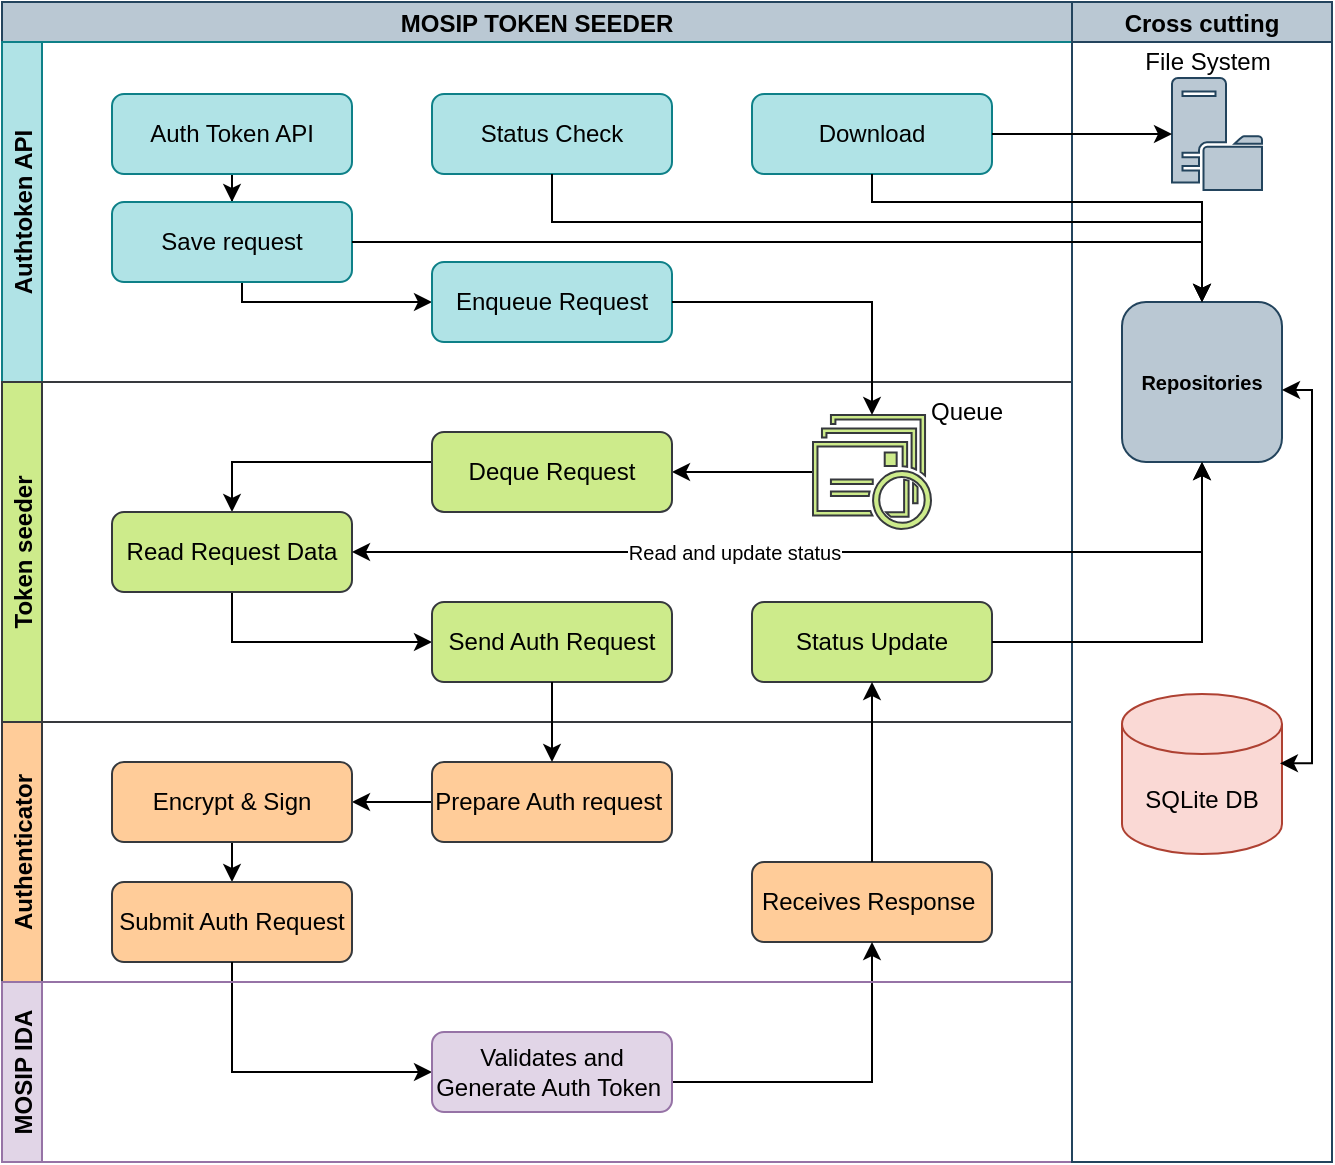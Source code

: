 <mxfile version="20.1.1" type="device"><diagram id="0UmQdkBnE4x8xbkw4DK5" name="Page-1"><mxGraphModel dx="1221" dy="2181" grid="0" gridSize="10" guides="1" tooltips="1" connect="1" arrows="1" fold="1" page="1" pageScale="1" pageWidth="800" pageHeight="750" math="0" shadow="0"><root><mxCell id="0"/><mxCell id="1" parent="0"/><mxCell id="_YjdGRejRX0ezW7ist1u-2" value="MOSIP TOKEN SEEDER" style="swimlane;childLayout=stackLayout;resizeParent=1;resizeParentMax=0;horizontal=1;startSize=20;horizontalStack=0;fillColor=#bac8d3;strokeColor=#23445d;" parent="1" vertex="1"><mxGeometry x="66" y="-1420" width="535" height="580" as="geometry"><mxRectangle x="50" y="10" width="70" height="30" as="alternateBounds"/></mxGeometry></mxCell><mxCell id="_YjdGRejRX0ezW7ist1u-3" value="Authtoken API" style="swimlane;startSize=20;horizontal=0;fillColor=#b0e3e6;strokeColor=#0e8088;" parent="_YjdGRejRX0ezW7ist1u-2" vertex="1"><mxGeometry y="20" width="535" height="170" as="geometry"/></mxCell><mxCell id="_YjdGRejRX0ezW7ist1u-47" style="edgeStyle=orthogonalEdgeStyle;rounded=0;orthogonalLoop=1;jettySize=auto;html=1;entryX=0.5;entryY=0;entryDx=0;entryDy=0;fontSize=10;fontColor=#000000;startArrow=none;startFill=0;endArrow=classic;endFill=1;fillColor=#b0e3e6;strokeColor=#000000;" parent="_YjdGRejRX0ezW7ist1u-3" source="_YjdGRejRX0ezW7ist1u-38" target="_YjdGRejRX0ezW7ist1u-41" edge="1"><mxGeometry relative="1" as="geometry"/></mxCell><mxCell id="_YjdGRejRX0ezW7ist1u-38" value="Auth Token API" style="rounded=1;whiteSpace=wrap;html=1;fillColor=#b0e3e6;strokeColor=#0e8088;" parent="_YjdGRejRX0ezW7ist1u-3" vertex="1"><mxGeometry x="55" y="26" width="120" height="40" as="geometry"/></mxCell><mxCell id="_YjdGRejRX0ezW7ist1u-39" value="Status Check" style="rounded=1;whiteSpace=wrap;html=1;fillColor=#b0e3e6;strokeColor=#0e8088;" parent="_YjdGRejRX0ezW7ist1u-3" vertex="1"><mxGeometry x="215" y="26" width="120" height="40" as="geometry"/></mxCell><mxCell id="_YjdGRejRX0ezW7ist1u-40" value="Download" style="rounded=1;whiteSpace=wrap;html=1;fillColor=#b0e3e6;strokeColor=#0e8088;" parent="_YjdGRejRX0ezW7ist1u-3" vertex="1"><mxGeometry x="375" y="26" width="120" height="40" as="geometry"/></mxCell><mxCell id="_YjdGRejRX0ezW7ist1u-45" value="" style="edgeStyle=orthogonalEdgeStyle;rounded=0;orthogonalLoop=1;jettySize=auto;html=1;fontSize=10;fontColor=#000000;startArrow=none;startFill=0;endArrow=classic;endFill=1;exitX=0.5;exitY=1;exitDx=0;exitDy=0;fillColor=#b0e3e6;strokeColor=#000000;" parent="_YjdGRejRX0ezW7ist1u-3" source="_YjdGRejRX0ezW7ist1u-41" target="_YjdGRejRX0ezW7ist1u-43" edge="1"><mxGeometry relative="1" as="geometry"><Array as="points"><mxPoint x="120" y="130"/></Array></mxGeometry></mxCell><mxCell id="_YjdGRejRX0ezW7ist1u-41" value="Save request" style="rounded=1;whiteSpace=wrap;html=1;fillColor=#b0e3e6;strokeColor=#0e8088;" parent="_YjdGRejRX0ezW7ist1u-3" vertex="1"><mxGeometry x="55" y="80" width="120" height="40" as="geometry"/></mxCell><mxCell id="_YjdGRejRX0ezW7ist1u-43" value="Enqueue Request" style="rounded=1;whiteSpace=wrap;html=1;fillColor=#b0e3e6;strokeColor=#0e8088;" parent="_YjdGRejRX0ezW7ist1u-3" vertex="1"><mxGeometry x="215" y="110" width="120" height="40" as="geometry"/></mxCell><mxCell id="_YjdGRejRX0ezW7ist1u-4" value="Token seeder" style="swimlane;startSize=20;horizontal=0;fillColor=#cdeb8b;strokeColor=#36393d;" parent="_YjdGRejRX0ezW7ist1u-2" vertex="1"><mxGeometry y="190" width="535" height="170" as="geometry"/></mxCell><mxCell id="_YjdGRejRX0ezW7ist1u-50" style="edgeStyle=orthogonalEdgeStyle;rounded=0;orthogonalLoop=1;jettySize=auto;html=1;entryX=1;entryY=0.5;entryDx=0;entryDy=0;fontSize=10;fontColor=#000000;startArrow=none;startFill=0;endArrow=classic;endFill=1;" parent="_YjdGRejRX0ezW7ist1u-4" source="4chGE08msLmhA510d8kQ-4" target="_YjdGRejRX0ezW7ist1u-8" edge="1"><mxGeometry relative="1" as="geometry"><mxPoint x="395" y="40" as="sourcePoint"/></mxGeometry></mxCell><mxCell id="_YjdGRejRX0ezW7ist1u-56" style="edgeStyle=orthogonalEdgeStyle;rounded=0;orthogonalLoop=1;jettySize=auto;html=1;fontSize=10;fontColor=#000000;startArrow=none;startFill=0;endArrow=classic;endFill=1;exitX=0;exitY=0.5;exitDx=0;exitDy=0;entryX=0.5;entryY=0;entryDx=0;entryDy=0;" parent="_YjdGRejRX0ezW7ist1u-4" source="_YjdGRejRX0ezW7ist1u-8" target="_YjdGRejRX0ezW7ist1u-48" edge="1"><mxGeometry relative="1" as="geometry"><mxPoint x="121" y="50" as="targetPoint"/><Array as="points"><mxPoint x="115" y="40"/></Array></mxGeometry></mxCell><mxCell id="_YjdGRejRX0ezW7ist1u-8" value="Deque Request" style="rounded=1;whiteSpace=wrap;html=1;fillColor=#cdeb8b;strokeColor=#36393d;" parent="_YjdGRejRX0ezW7ist1u-4" vertex="1"><mxGeometry x="215" y="25" width="120" height="40" as="geometry"/></mxCell><mxCell id="_YjdGRejRX0ezW7ist1u-74" value="" style="edgeStyle=orthogonalEdgeStyle;rounded=0;orthogonalLoop=1;jettySize=auto;html=1;fontSize=10;fontColor=#000000;startArrow=none;startFill=0;endArrow=classic;endFill=1;exitX=0.5;exitY=1;exitDx=0;exitDy=0;entryX=0;entryY=0.5;entryDx=0;entryDy=0;" parent="_YjdGRejRX0ezW7ist1u-4" source="_YjdGRejRX0ezW7ist1u-48" target="_YjdGRejRX0ezW7ist1u-61" edge="1"><mxGeometry relative="1" as="geometry"/></mxCell><mxCell id="_YjdGRejRX0ezW7ist1u-48" value="Read Request Data" style="rounded=1;whiteSpace=wrap;html=1;fillColor=#cdeb8b;strokeColor=#36393d;" parent="_YjdGRejRX0ezW7ist1u-4" vertex="1"><mxGeometry x="55" y="65" width="120" height="40" as="geometry"/></mxCell><mxCell id="_YjdGRejRX0ezW7ist1u-61" value="Send Auth Request" style="whiteSpace=wrap;html=1;rounded=1;fillColor=#cdeb8b;strokeColor=#36393d;" parent="_YjdGRejRX0ezW7ist1u-4" vertex="1"><mxGeometry x="215" y="110" width="120" height="40" as="geometry"/></mxCell><mxCell id="_YjdGRejRX0ezW7ist1u-79" value="Status Update" style="whiteSpace=wrap;html=1;rounded=1;fillColor=#cdeb8b;strokeColor=#36393d;" parent="_YjdGRejRX0ezW7ist1u-4" vertex="1"><mxGeometry x="375" y="110" width="120" height="40" as="geometry"/></mxCell><mxCell id="4chGE08msLmhA510d8kQ-4" value="" style="sketch=0;pointerEvents=1;shadow=0;dashed=0;html=1;strokeColor=#36393d;fillColor=#cdeb8b;labelPosition=center;verticalLabelPosition=bottom;verticalAlign=top;outlineConnect=0;align=center;shape=mxgraph.office.communications.queue_viewer;labelBackgroundColor=none;fillStyle=auto;" vertex="1" parent="_YjdGRejRX0ezW7ist1u-4"><mxGeometry x="405.5" y="16.5" width="59" height="57" as="geometry"/></mxCell><mxCell id="4chGE08msLmhA510d8kQ-6" value="Queue" style="text;html=1;strokeColor=none;fillColor=none;align=center;verticalAlign=middle;whiteSpace=wrap;rounded=0;labelBackgroundColor=none;fillStyle=auto;" vertex="1" parent="_YjdGRejRX0ezW7ist1u-4"><mxGeometry x="455" y="10" width="55" height="10" as="geometry"/></mxCell><mxCell id="_YjdGRejRX0ezW7ist1u-5" value="Authenticator" style="swimlane;startSize=20;horizontal=0;fillColor=#ffcc99;strokeColor=#36393d;" parent="_YjdGRejRX0ezW7ist1u-2" vertex="1"><mxGeometry y="360" width="535" height="130" as="geometry"/></mxCell><mxCell id="_YjdGRejRX0ezW7ist1u-69" style="edgeStyle=orthogonalEdgeStyle;rounded=0;orthogonalLoop=1;jettySize=auto;html=1;entryX=1;entryY=0.5;entryDx=0;entryDy=0;fontSize=10;fontColor=#000000;startArrow=none;startFill=0;endArrow=classic;endFill=1;" parent="_YjdGRejRX0ezW7ist1u-5" source="_YjdGRejRX0ezW7ist1u-58" target="_YjdGRejRX0ezW7ist1u-68" edge="1"><mxGeometry relative="1" as="geometry"/></mxCell><mxCell id="_YjdGRejRX0ezW7ist1u-58" value="Prepare Auth request&amp;nbsp;" style="rounded=1;whiteSpace=wrap;html=1;fillColor=#ffcc99;strokeColor=#36393d;" parent="_YjdGRejRX0ezW7ist1u-5" vertex="1"><mxGeometry x="215" y="20" width="120" height="40" as="geometry"/></mxCell><mxCell id="_YjdGRejRX0ezW7ist1u-71" value="" style="edgeStyle=orthogonalEdgeStyle;rounded=0;orthogonalLoop=1;jettySize=auto;html=1;fontSize=10;fontColor=#000000;startArrow=none;startFill=0;endArrow=classic;endFill=1;entryX=0.5;entryY=0;entryDx=0;entryDy=0;exitX=0.5;exitY=1;exitDx=0;exitDy=0;" parent="_YjdGRejRX0ezW7ist1u-5" source="_YjdGRejRX0ezW7ist1u-68" target="_YjdGRejRX0ezW7ist1u-70" edge="1"><mxGeometry relative="1" as="geometry"/></mxCell><mxCell id="_YjdGRejRX0ezW7ist1u-68" value="Encrypt &amp;amp; Sign" style="rounded=1;whiteSpace=wrap;html=1;fillColor=#ffcc99;strokeColor=#36393d;" parent="_YjdGRejRX0ezW7ist1u-5" vertex="1"><mxGeometry x="55" y="20" width="120" height="40" as="geometry"/></mxCell><mxCell id="_YjdGRejRX0ezW7ist1u-70" value="Submit Auth Request" style="rounded=1;whiteSpace=wrap;html=1;fillColor=#ffcc99;strokeColor=#36393d;" parent="_YjdGRejRX0ezW7ist1u-5" vertex="1"><mxGeometry x="55" y="80" width="120" height="40" as="geometry"/></mxCell><mxCell id="_YjdGRejRX0ezW7ist1u-76" value="Receives Response&amp;nbsp;" style="rounded=1;whiteSpace=wrap;html=1;fillColor=#ffcc99;strokeColor=#36393d;" parent="_YjdGRejRX0ezW7ist1u-5" vertex="1"><mxGeometry x="375" y="70" width="120" height="40" as="geometry"/></mxCell><mxCell id="_YjdGRejRX0ezW7ist1u-44" style="edgeStyle=orthogonalEdgeStyle;rounded=0;orthogonalLoop=1;jettySize=auto;html=1;fontSize=10;fontColor=#000000;startArrow=none;startFill=0;endArrow=classic;endFill=1;" parent="_YjdGRejRX0ezW7ist1u-2" source="_YjdGRejRX0ezW7ist1u-43" target="4chGE08msLmhA510d8kQ-4" edge="1"><mxGeometry relative="1" as="geometry"><mxPoint x="439" y="200" as="targetPoint"/></mxGeometry></mxCell><mxCell id="_YjdGRejRX0ezW7ist1u-67" style="edgeStyle=orthogonalEdgeStyle;rounded=0;orthogonalLoop=1;jettySize=auto;html=1;exitX=0.5;exitY=1;exitDx=0;exitDy=0;fontSize=10;fontColor=#000000;startArrow=none;startFill=0;endArrow=classic;endFill=1;entryX=0.5;entryY=0;entryDx=0;entryDy=0;" parent="_YjdGRejRX0ezW7ist1u-2" source="_YjdGRejRX0ezW7ist1u-61" target="_YjdGRejRX0ezW7ist1u-58" edge="1"><mxGeometry relative="1" as="geometry"><mxPoint x="360" y="360" as="targetPoint"/></mxGeometry></mxCell><mxCell id="_YjdGRejRX0ezW7ist1u-73" value="" style="edgeStyle=orthogonalEdgeStyle;rounded=0;orthogonalLoop=1;jettySize=auto;html=1;fontSize=10;fontColor=#000000;startArrow=none;startFill=0;endArrow=classic;endFill=1;entryX=0;entryY=0.5;entryDx=0;entryDy=0;exitX=0.5;exitY=1;exitDx=0;exitDy=0;" parent="_YjdGRejRX0ezW7ist1u-2" source="_YjdGRejRX0ezW7ist1u-70" target="_YjdGRejRX0ezW7ist1u-72" edge="1"><mxGeometry relative="1" as="geometry"/></mxCell><mxCell id="_YjdGRejRX0ezW7ist1u-75" style="edgeStyle=orthogonalEdgeStyle;rounded=0;orthogonalLoop=1;jettySize=auto;html=1;fontSize=10;fontColor=#000000;startArrow=none;startFill=0;endArrow=classic;endFill=1;exitX=1;exitY=0.5;exitDx=0;exitDy=0;entryX=0.5;entryY=1;entryDx=0;entryDy=0;" parent="_YjdGRejRX0ezW7ist1u-2" source="_YjdGRejRX0ezW7ist1u-72" target="_YjdGRejRX0ezW7ist1u-76" edge="1"><mxGeometry relative="1" as="geometry"><mxPoint x="460" y="530" as="targetPoint"/><Array as="points"><mxPoint x="335" y="540"/><mxPoint x="435" y="540"/></Array></mxGeometry></mxCell><mxCell id="_YjdGRejRX0ezW7ist1u-80" style="edgeStyle=orthogonalEdgeStyle;rounded=0;orthogonalLoop=1;jettySize=auto;html=1;entryX=0.5;entryY=1;entryDx=0;entryDy=0;fontSize=10;fontColor=#000000;startArrow=none;startFill=0;endArrow=classic;endFill=1;" parent="_YjdGRejRX0ezW7ist1u-2" source="_YjdGRejRX0ezW7ist1u-76" target="_YjdGRejRX0ezW7ist1u-79" edge="1"><mxGeometry relative="1" as="geometry"/></mxCell><mxCell id="_YjdGRejRX0ezW7ist1u-53" value="MOSIP IDA" style="swimlane;startSize=20;horizontal=0;fillColor=#e1d5e7;strokeColor=#9673a6;" parent="_YjdGRejRX0ezW7ist1u-2" vertex="1"><mxGeometry y="490" width="535" height="90" as="geometry"/></mxCell><mxCell id="_YjdGRejRX0ezW7ist1u-72" value="Validates and Generate Auth Token&amp;nbsp;" style="rounded=1;whiteSpace=wrap;html=1;fillColor=#e1d5e7;strokeColor=#9673a6;" parent="_YjdGRejRX0ezW7ist1u-53" vertex="1"><mxGeometry x="215" y="25" width="120" height="40" as="geometry"/></mxCell><mxCell id="_YjdGRejRX0ezW7ist1u-10" value="Cross cutting" style="swimlane;startSize=20;fillStyle=auto;fillColor=#bac8d3;swimlaneFillColor=none;labelBackgroundColor=none;strokeColor=#23445d;" parent="1" vertex="1"><mxGeometry x="601" y="-1420" width="130" height="580" as="geometry"/></mxCell><mxCell id="_YjdGRejRX0ezW7ist1u-35" value="Repositories" style="rounded=1;whiteSpace=wrap;html=1;fontSize=10;fontStyle=1;fillColor=#bac8d3;strokeColor=#23445d;" parent="_YjdGRejRX0ezW7ist1u-10" vertex="1"><mxGeometry x="25" y="150" width="80" height="80" as="geometry"/></mxCell><mxCell id="_YjdGRejRX0ezW7ist1u-13" value="SQLite DB" style="shape=cylinder3;whiteSpace=wrap;html=1;boundedLbl=1;backgroundOutline=1;size=15;fillColor=#fad9d5;strokeColor=#ae4132;" parent="_YjdGRejRX0ezW7ist1u-10" vertex="1"><mxGeometry x="25" y="346" width="80" height="80" as="geometry"/></mxCell><mxCell id="_YjdGRejRX0ezW7ist1u-20" style="edgeStyle=orthogonalEdgeStyle;rounded=0;orthogonalLoop=1;jettySize=auto;html=1;entryX=0.987;entryY=0.433;entryDx=0;entryDy=0;entryPerimeter=0;startArrow=classic;startFill=1;" parent="_YjdGRejRX0ezW7ist1u-10" target="_YjdGRejRX0ezW7ist1u-13" edge="1"><mxGeometry relative="1" as="geometry"><mxPoint x="105" y="194" as="sourcePoint"/><Array as="points"><mxPoint x="120" y="194"/><mxPoint x="120" y="381"/></Array></mxGeometry></mxCell><mxCell id="4chGE08msLmhA510d8kQ-1" value="" style="sketch=0;pointerEvents=1;shadow=0;dashed=0;html=1;strokeColor=#23445d;fillColor=#bac8d3;labelPosition=center;verticalLabelPosition=bottom;verticalAlign=top;outlineConnect=0;align=center;shape=mxgraph.office.servers.file_server;" vertex="1" parent="_YjdGRejRX0ezW7ist1u-10"><mxGeometry x="50" y="38" width="45" height="56" as="geometry"/></mxCell><mxCell id="4chGE08msLmhA510d8kQ-3" value="File System" style="text;html=1;strokeColor=none;fillColor=none;align=center;verticalAlign=middle;whiteSpace=wrap;rounded=0;" vertex="1" parent="_YjdGRejRX0ezW7ist1u-10"><mxGeometry x="29" y="15" width="78" height="30" as="geometry"/></mxCell><mxCell id="_YjdGRejRX0ezW7ist1u-42" style="edgeStyle=orthogonalEdgeStyle;rounded=0;orthogonalLoop=1;jettySize=auto;html=1;fontSize=10;fontColor=#000000;startArrow=none;startFill=0;endArrow=classic;endFill=1;entryX=0.5;entryY=0;entryDx=0;entryDy=0;" parent="1" source="_YjdGRejRX0ezW7ist1u-41" target="_YjdGRejRX0ezW7ist1u-35" edge="1"><mxGeometry relative="1" as="geometry"><mxPoint x="316" y="-1160" as="targetPoint"/><Array as="points"><mxPoint x="666" y="-1300"/></Array></mxGeometry></mxCell><mxCell id="_YjdGRejRX0ezW7ist1u-49" style="edgeStyle=orthogonalEdgeStyle;rounded=0;orthogonalLoop=1;jettySize=auto;html=1;fontSize=10;fontColor=#000000;startArrow=classic;startFill=1;endArrow=classic;endFill=1;entryX=1;entryY=0.5;entryDx=0;entryDy=0;exitX=0.5;exitY=1;exitDx=0;exitDy=0;" parent="1" target="_YjdGRejRX0ezW7ist1u-48" edge="1" source="_YjdGRejRX0ezW7ist1u-35"><mxGeometry relative="1" as="geometry"><mxPoint x="756" y="-1190" as="sourcePoint"/><mxPoint x="256" y="-1060" as="targetPoint"/><Array as="points"><mxPoint x="666" y="-1145"/></Array></mxGeometry></mxCell><mxCell id="_YjdGRejRX0ezW7ist1u-54" value="Read and update status" style="edgeLabel;html=1;align=center;verticalAlign=middle;resizable=0;points=[];fontSize=10;fontColor=#000000;" parent="_YjdGRejRX0ezW7ist1u-49" vertex="1" connectable="0"><mxGeometry x="-0.085" y="-1" relative="1" as="geometry"><mxPoint x="-64" y="1" as="offset"/></mxGeometry></mxCell><mxCell id="_YjdGRejRX0ezW7ist1u-77" style="edgeStyle=orthogonalEdgeStyle;rounded=0;orthogonalLoop=1;jettySize=auto;html=1;entryX=0.5;entryY=0;entryDx=0;entryDy=0;fontSize=10;fontColor=#000000;startArrow=none;startFill=0;endArrow=classic;endFill=1;exitX=0.5;exitY=1;exitDx=0;exitDy=0;" parent="1" source="_YjdGRejRX0ezW7ist1u-39" target="_YjdGRejRX0ezW7ist1u-35" edge="1"><mxGeometry relative="1" as="geometry"><Array as="points"><mxPoint x="341" y="-1310"/><mxPoint x="666" y="-1310"/></Array></mxGeometry></mxCell><mxCell id="_YjdGRejRX0ezW7ist1u-78" style="edgeStyle=orthogonalEdgeStyle;rounded=0;orthogonalLoop=1;jettySize=auto;html=1;entryX=0.5;entryY=0;entryDx=0;entryDy=0;fontSize=10;fontColor=#000000;startArrow=none;startFill=0;endArrow=classic;endFill=1;exitX=0.5;exitY=1;exitDx=0;exitDy=0;" parent="1" source="_YjdGRejRX0ezW7ist1u-40" target="_YjdGRejRX0ezW7ist1u-35" edge="1"><mxGeometry relative="1" as="geometry"><Array as="points"><mxPoint x="556" y="-1320"/><mxPoint x="751" y="-1320"/></Array></mxGeometry></mxCell><mxCell id="_YjdGRejRX0ezW7ist1u-81" style="edgeStyle=orthogonalEdgeStyle;rounded=0;orthogonalLoop=1;jettySize=auto;html=1;fontSize=10;fontColor=#000000;startArrow=none;startFill=0;endArrow=classic;endFill=1;entryX=0.5;entryY=1;entryDx=0;entryDy=0;" parent="1" source="_YjdGRejRX0ezW7ist1u-79" edge="1" target="_YjdGRejRX0ezW7ist1u-35"><mxGeometry relative="1" as="geometry"><mxPoint x="756" y="-1170" as="targetPoint"/></mxGeometry></mxCell><mxCell id="4chGE08msLmhA510d8kQ-2" value="" style="edgeStyle=orthogonalEdgeStyle;rounded=0;orthogonalLoop=1;jettySize=auto;html=1;" edge="1" parent="1" source="_YjdGRejRX0ezW7ist1u-40" target="4chGE08msLmhA510d8kQ-1"><mxGeometry relative="1" as="geometry"/></mxCell></root></mxGraphModel></diagram></mxfile>
